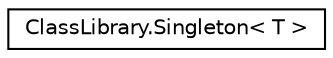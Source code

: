digraph "Graphical Class Hierarchy"
{
 // INTERACTIVE_SVG=YES
 // LATEX_PDF_SIZE
  edge [fontname="Helvetica",fontsize="10",labelfontname="Helvetica",labelfontsize="10"];
  node [fontname="Helvetica",fontsize="10",shape=record];
  rankdir="LR";
  Node0 [label="ClassLibrary.Singleton\< T \>",height=0.2,width=0.4,color="black", fillcolor="white", style="filled",URL="$classClassLibrary_1_1Singleton.html",tooltip="Esta clase tiene como responsabilidad crear una sola instancia de las clases que la implementan (Data..."];
}
